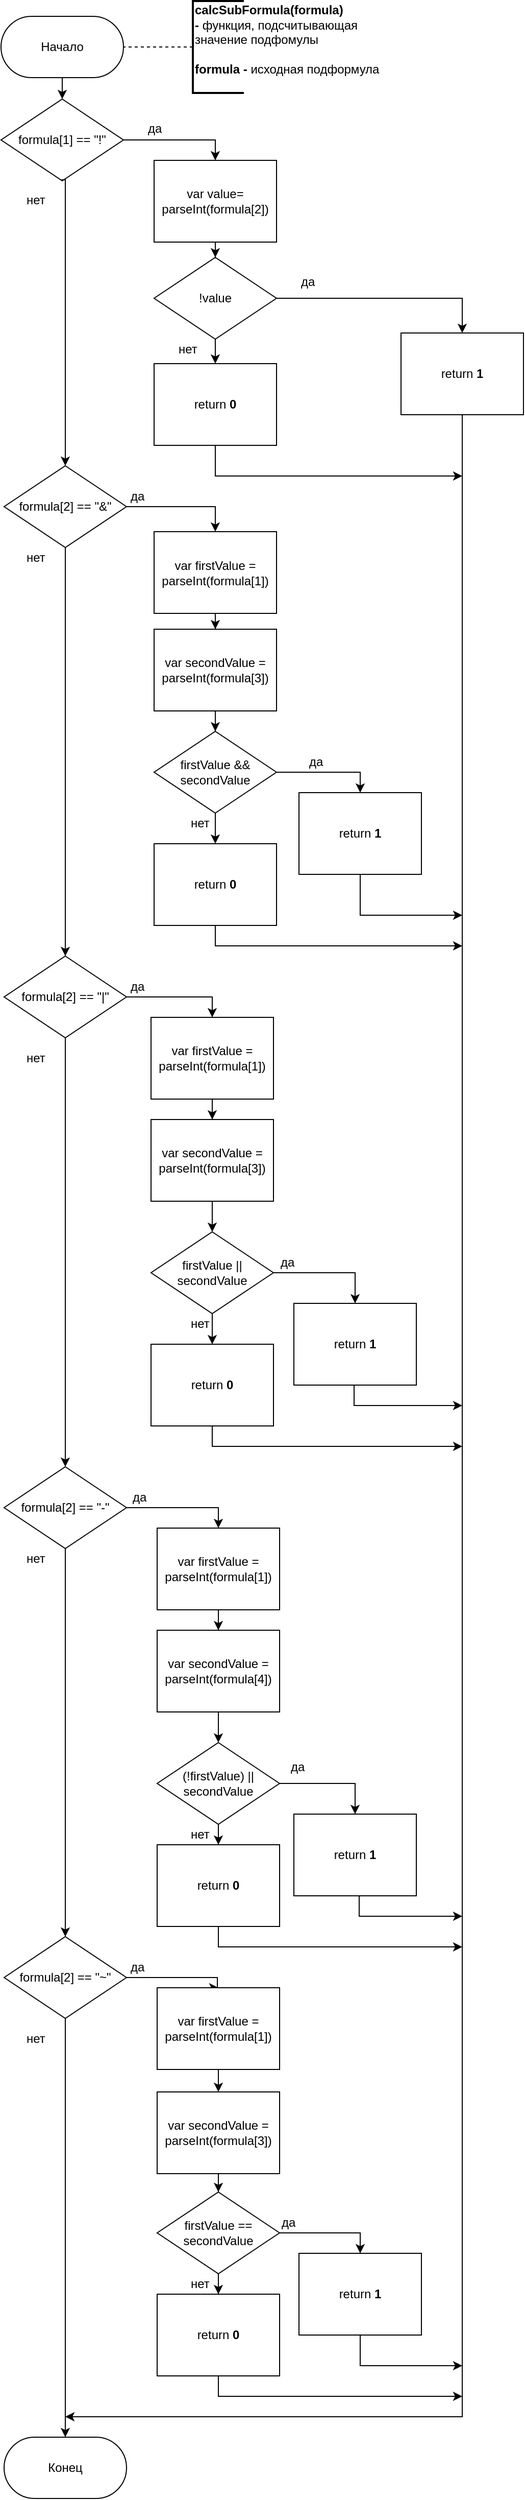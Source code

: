 <mxfile version="13.0.9" type="device"><diagram id="-vEc7tIeRJWILMC7tBCe" name="Страница 1"><mxGraphModel dx="1422" dy="762" grid="1" gridSize="10" guides="1" tooltips="1" connect="1" arrows="1" fold="1" page="1" pageScale="1" pageWidth="827" pageHeight="1169" math="0" shadow="0"><root><mxCell id="0"/><mxCell id="1" parent="0"/><mxCell id="Cz1goDCyNHfKxPdvrsYL-1" value="Начало&lt;br&gt;" style="whiteSpace=wrap;html=1;rounded=1;arcSize=50;align=center;verticalAlign=middle;container=1;recursiveResize=0;strokeWidth=1;autosize=1;spacing=4;treeFolding=1;resizeWidth=0;" parent="1" vertex="1"><mxGeometry x="248" y="40" width="120" height="60" as="geometry"/></mxCell><mxCell id="Cz1goDCyNHfKxPdvrsYL-6" value="" style="edgeStyle=orthogonalEdgeStyle;rounded=0;orthogonalLoop=1;jettySize=auto;html=1;" parent="1" source="Cz1goDCyNHfKxPdvrsYL-1" target="Cz1goDCyNHfKxPdvrsYL-5" edge="1"><mxGeometry relative="1" as="geometry"/></mxCell><mxCell id="Cz1goDCyNHfKxPdvrsYL-2" style="edgeStyle=orthogonalEdgeStyle;rounded=0;orthogonalLoop=1;jettySize=auto;html=1;exitX=0;exitY=0.5;exitDx=0;exitDy=0;exitPerimeter=0;entryX=1;entryY=0.5;entryDx=0;entryDy=0;strokeColor=none;" parent="1" source="Cz1goDCyNHfKxPdvrsYL-4" target="Cz1goDCyNHfKxPdvrsYL-1" edge="1"><mxGeometry relative="1" as="geometry"/></mxCell><mxCell id="Cz1goDCyNHfKxPdvrsYL-3" style="edgeStyle=orthogonalEdgeStyle;rounded=0;orthogonalLoop=1;jettySize=auto;html=1;endArrow=none;endFill=0;strokeWidth=1;dashed=1;" parent="1" source="Cz1goDCyNHfKxPdvrsYL-4" target="Cz1goDCyNHfKxPdvrsYL-1" edge="1"><mxGeometry relative="1" as="geometry"/></mxCell><mxCell id="Cz1goDCyNHfKxPdvrsYL-4" value="&lt;b&gt;calcSubFormula&lt;/b&gt;&lt;b&gt;(formula&lt;/b&gt;&lt;b&gt;)&lt;/b&gt;&lt;b&gt;&lt;br&gt;&lt;/b&gt;&lt;div&gt;&lt;b&gt;- &lt;/b&gt;функция, подсчитывающая&lt;br&gt;&lt;/div&gt;&lt;div&gt;значение подфомулы&lt;/div&gt;&lt;div&gt;&lt;br&gt;&lt;/div&gt;&lt;b&gt;formula&amp;nbsp;&lt;/b&gt;&lt;b&gt;- &lt;/b&gt;&lt;span&gt;исходная подформула&lt;/span&gt;&lt;b&gt;&lt;br&gt;&lt;/b&gt;&lt;div&gt;&lt;br&gt;&lt;/div&gt;" style="strokeWidth=2;html=1;shape=mxgraph.flowchart.annotation_1;align=left;pointerEvents=1" parent="1" vertex="1"><mxGeometry x="436" y="25" width="50" height="90" as="geometry"/></mxCell><mxCell id="Cz1goDCyNHfKxPdvrsYL-9" style="edgeStyle=orthogonalEdgeStyle;rounded=0;orthogonalLoop=1;jettySize=auto;html=1;entryX=0.5;entryY=0;entryDx=0;entryDy=0;" parent="1" source="Cz1goDCyNHfKxPdvrsYL-5" target="Cz1goDCyNHfKxPdvrsYL-7" edge="1"><mxGeometry relative="1" as="geometry"/></mxCell><mxCell id="Cz1goDCyNHfKxPdvrsYL-5" value="formula[1] == &quot;!&quot;" style="strokeWidth=1;html=1;shape=mxgraph.flowchart.decision;whiteSpace=wrap;" parent="1" vertex="1"><mxGeometry x="248" y="121" width="120" height="80" as="geometry"/></mxCell><mxCell id="Cz1goDCyNHfKxPdvrsYL-12" value="" style="edgeStyle=orthogonalEdgeStyle;rounded=0;orthogonalLoop=1;jettySize=auto;html=1;" parent="1" source="Cz1goDCyNHfKxPdvrsYL-7" target="Cz1goDCyNHfKxPdvrsYL-11" edge="1"><mxGeometry relative="1" as="geometry"/></mxCell><mxCell id="Cz1goDCyNHfKxPdvrsYL-7" value="var value= parseInt(formula[2])" style="rounded=0;whiteSpace=wrap;html=1;strokeWidth=1;" parent="1" vertex="1"><mxGeometry x="398" y="181" width="120" height="80" as="geometry"/></mxCell><mxCell id="Cz1goDCyNHfKxPdvrsYL-10" value="да" style="text;html=1;resizable=0;points=[];autosize=1;align=left;verticalAlign=top;spacingTop=-4;" parent="1" vertex="1"><mxGeometry x="390" y="140" width="30" height="20" as="geometry"/></mxCell><mxCell id="Cz1goDCyNHfKxPdvrsYL-14" style="edgeStyle=orthogonalEdgeStyle;rounded=0;orthogonalLoop=1;jettySize=auto;html=1;entryX=0.5;entryY=0;entryDx=0;entryDy=0;" parent="1" source="Cz1goDCyNHfKxPdvrsYL-11" edge="1" target="Cz1goDCyNHfKxPdvrsYL-93"><mxGeometry relative="1" as="geometry"><mxPoint x="598.571" y="409.714" as="targetPoint"/><Array as="points"><mxPoint x="700" y="316"/></Array></mxGeometry></mxCell><mxCell id="gzBwsCqHYQtSwq8RqWvp-2" style="edgeStyle=orthogonalEdgeStyle;rounded=0;orthogonalLoop=1;jettySize=auto;html=1;" edge="1" parent="1" source="Cz1goDCyNHfKxPdvrsYL-11" target="N2y39G3-LpI1Nm5CMnIv-1"><mxGeometry relative="1" as="geometry"/></mxCell><mxCell id="Cz1goDCyNHfKxPdvrsYL-11" value="!value" style="strokeWidth=1;html=1;shape=mxgraph.flowchart.decision;whiteSpace=wrap;" parent="1" vertex="1"><mxGeometry x="398" y="276" width="120" height="80" as="geometry"/></mxCell><mxCell id="Cz1goDCyNHfKxPdvrsYL-15" value="да" style="text;html=1;resizable=0;points=[];autosize=1;align=left;verticalAlign=top;spacingTop=-4;" parent="1" vertex="1"><mxGeometry x="540" y="290" width="30" height="20" as="geometry"/></mxCell><mxCell id="Cz1goDCyNHfKxPdvrsYL-23" style="edgeStyle=orthogonalEdgeStyle;rounded=0;orthogonalLoop=1;jettySize=auto;html=1;entryX=0.5;entryY=0;entryDx=0;entryDy=0;" parent="1" source="Cz1goDCyNHfKxPdvrsYL-16" target="Cz1goDCyNHfKxPdvrsYL-21" edge="1"><mxGeometry relative="1" as="geometry"/></mxCell><mxCell id="gzBwsCqHYQtSwq8RqWvp-3" style="edgeStyle=orthogonalEdgeStyle;rounded=0;orthogonalLoop=1;jettySize=auto;html=1;" edge="1" parent="1" source="Cz1goDCyNHfKxPdvrsYL-16" target="Cz1goDCyNHfKxPdvrsYL-36"><mxGeometry relative="1" as="geometry"/></mxCell><mxCell id="Cz1goDCyNHfKxPdvrsYL-16" value="formula[2] == &quot;&amp;amp;&quot;" style="strokeWidth=1;html=1;shape=mxgraph.flowchart.decision;whiteSpace=wrap;" parent="1" vertex="1"><mxGeometry x="251" y="480" width="120" height="80" as="geometry"/></mxCell><mxCell id="Cz1goDCyNHfKxPdvrsYL-18" value="нет" style="text;html=1;resizable=0;points=[];autosize=1;align=left;verticalAlign=top;spacingTop=-4;" parent="1" vertex="1"><mxGeometry x="271" y="210" width="30" height="20" as="geometry"/></mxCell><mxCell id="Cz1goDCyNHfKxPdvrsYL-20" value="нет" style="text;html=1;resizable=0;points=[];autosize=1;align=left;verticalAlign=top;spacingTop=-4;" parent="1" vertex="1"><mxGeometry x="420" y="356" width="30" height="20" as="geometry"/></mxCell><mxCell id="Cz1goDCyNHfKxPdvrsYL-27" value="" style="edgeStyle=orthogonalEdgeStyle;rounded=0;orthogonalLoop=1;jettySize=auto;html=1;" parent="1" source="Cz1goDCyNHfKxPdvrsYL-21" target="Cz1goDCyNHfKxPdvrsYL-26" edge="1"><mxGeometry relative="1" as="geometry"/></mxCell><mxCell id="Cz1goDCyNHfKxPdvrsYL-21" value="var firstValue = parseInt(formula[1])" style="rounded=0;whiteSpace=wrap;html=1;strokeWidth=1;" parent="1" vertex="1"><mxGeometry x="398" y="544.5" width="120" height="80" as="geometry"/></mxCell><mxCell id="Cz1goDCyNHfKxPdvrsYL-24" value="да" style="text;html=1;resizable=0;points=[];autosize=1;align=left;verticalAlign=top;spacingTop=-4;" parent="1" vertex="1"><mxGeometry x="373" y="500" width="30" height="20" as="geometry"/></mxCell><mxCell id="Cz1goDCyNHfKxPdvrsYL-30" value="" style="edgeStyle=orthogonalEdgeStyle;rounded=0;orthogonalLoop=1;jettySize=auto;html=1;" parent="1" source="Cz1goDCyNHfKxPdvrsYL-26" target="Cz1goDCyNHfKxPdvrsYL-29" edge="1"><mxGeometry relative="1" as="geometry"/></mxCell><mxCell id="Cz1goDCyNHfKxPdvrsYL-26" value="var secondValue = parseInt(formula[3])" style="rounded=0;whiteSpace=wrap;html=1;strokeWidth=1;" parent="1" vertex="1"><mxGeometry x="398" y="640" width="120" height="80" as="geometry"/></mxCell><mxCell id="Cz1goDCyNHfKxPdvrsYL-34" style="edgeStyle=orthogonalEdgeStyle;rounded=0;orthogonalLoop=1;jettySize=auto;html=1;exitX=1;exitY=0.5;exitDx=0;exitDy=0;exitPerimeter=0;entryX=0.5;entryY=0;entryDx=0;entryDy=0;" parent="1" source="Cz1goDCyNHfKxPdvrsYL-29" edge="1" target="Cz1goDCyNHfKxPdvrsYL-99"><mxGeometry relative="1" as="geometry"><mxPoint x="595" y="1210" as="targetPoint"/><Array as="points"><mxPoint x="600" y="780"/></Array></mxGeometry></mxCell><mxCell id="Cz1goDCyNHfKxPdvrsYL-37" style="edgeStyle=orthogonalEdgeStyle;rounded=0;orthogonalLoop=1;jettySize=auto;html=1;entryX=0.5;entryY=0;entryDx=0;entryDy=0;" parent="1" source="Cz1goDCyNHfKxPdvrsYL-29" target="N2y39G3-LpI1Nm5CMnIv-3" edge="1"><mxGeometry relative="1" as="geometry"><mxPoint x="288" y="1220" as="targetPoint"/></mxGeometry></mxCell><mxCell id="Cz1goDCyNHfKxPdvrsYL-29" value="firstValue &amp;amp;&amp;amp; secondValue" style="strokeWidth=1;html=1;shape=mxgraph.flowchart.decision;whiteSpace=wrap;flipV=1;" parent="1" vertex="1"><mxGeometry x="398" y="740" width="120" height="80" as="geometry"/></mxCell><mxCell id="Cz1goDCyNHfKxPdvrsYL-35" value="да" style="text;html=1;resizable=0;points=[];autosize=1;align=left;verticalAlign=top;spacingTop=-4;" parent="1" vertex="1"><mxGeometry x="548" y="760" width="30" height="20" as="geometry"/></mxCell><mxCell id="Cz1goDCyNHfKxPdvrsYL-44" style="edgeStyle=orthogonalEdgeStyle;rounded=0;orthogonalLoop=1;jettySize=auto;html=1;entryX=0.5;entryY=0;entryDx=0;entryDy=0;" parent="1" source="Cz1goDCyNHfKxPdvrsYL-36" target="Cz1goDCyNHfKxPdvrsYL-42" edge="1"><mxGeometry relative="1" as="geometry"/></mxCell><mxCell id="gzBwsCqHYQtSwq8RqWvp-10" style="edgeStyle=orthogonalEdgeStyle;rounded=0;orthogonalLoop=1;jettySize=auto;html=1;" edge="1" parent="1" source="Cz1goDCyNHfKxPdvrsYL-36" target="Cz1goDCyNHfKxPdvrsYL-51"><mxGeometry relative="1" as="geometry"/></mxCell><mxCell id="Cz1goDCyNHfKxPdvrsYL-36" value="formula[2] == &quot;|&quot;" style="strokeWidth=1;html=1;shape=mxgraph.flowchart.decision;whiteSpace=wrap;" parent="1" vertex="1"><mxGeometry x="251" y="960" width="120" height="80" as="geometry"/></mxCell><mxCell id="Cz1goDCyNHfKxPdvrsYL-38" value="нет" style="text;html=1;resizable=0;points=[];autosize=1;align=left;verticalAlign=top;spacingTop=-4;" parent="1" vertex="1"><mxGeometry x="432" y="820" width="30" height="20" as="geometry"/></mxCell><mxCell id="Cz1goDCyNHfKxPdvrsYL-40" value="нет" style="text;html=1;resizable=0;points=[];autosize=1;align=left;verticalAlign=top;spacingTop=-4;" parent="1" vertex="1"><mxGeometry x="271" y="560" width="30" height="20" as="geometry"/></mxCell><mxCell id="Cz1goDCyNHfKxPdvrsYL-41" value="" style="edgeStyle=orthogonalEdgeStyle;rounded=0;orthogonalLoop=1;jettySize=auto;html=1;" parent="1" source="Cz1goDCyNHfKxPdvrsYL-42" target="Cz1goDCyNHfKxPdvrsYL-43" edge="1"><mxGeometry relative="1" as="geometry"/></mxCell><mxCell id="Cz1goDCyNHfKxPdvrsYL-42" value="var firstValue = parseInt(formula[1])" style="rounded=0;whiteSpace=wrap;html=1;strokeWidth=1;" parent="1" vertex="1"><mxGeometry x="395" y="1020" width="120" height="80" as="geometry"/></mxCell><mxCell id="Cz1goDCyNHfKxPdvrsYL-47" value="" style="edgeStyle=orthogonalEdgeStyle;rounded=0;orthogonalLoop=1;jettySize=auto;html=1;" parent="1" source="Cz1goDCyNHfKxPdvrsYL-43" target="Cz1goDCyNHfKxPdvrsYL-46" edge="1"><mxGeometry relative="1" as="geometry"/></mxCell><mxCell id="Cz1goDCyNHfKxPdvrsYL-43" value="var secondValue = parseInt(formula[3])" style="rounded=0;whiteSpace=wrap;html=1;strokeWidth=1;" parent="1" vertex="1"><mxGeometry x="395" y="1120" width="120" height="80" as="geometry"/></mxCell><mxCell id="Cz1goDCyNHfKxPdvrsYL-45" value="да" style="text;html=1;resizable=0;points=[];autosize=1;align=left;verticalAlign=top;spacingTop=-4;" parent="1" vertex="1"><mxGeometry x="373" y="980" width="30" height="20" as="geometry"/></mxCell><mxCell id="Cz1goDCyNHfKxPdvrsYL-49" style="edgeStyle=orthogonalEdgeStyle;rounded=0;orthogonalLoop=1;jettySize=auto;html=1;" parent="1" source="Cz1goDCyNHfKxPdvrsYL-46" edge="1" target="Cz1goDCyNHfKxPdvrsYL-100"><mxGeometry relative="1" as="geometry"><mxPoint x="595" y="1300" as="targetPoint"/><Array as="points"><mxPoint x="595" y="1270"/></Array></mxGeometry></mxCell><mxCell id="gzBwsCqHYQtSwq8RqWvp-7" style="edgeStyle=orthogonalEdgeStyle;rounded=0;orthogonalLoop=1;jettySize=auto;html=1;" edge="1" parent="1" source="Cz1goDCyNHfKxPdvrsYL-46" target="N2y39G3-LpI1Nm5CMnIv-5"><mxGeometry relative="1" as="geometry"/></mxCell><mxCell id="Cz1goDCyNHfKxPdvrsYL-46" value="firstValue || &lt;br&gt;secondValue" style="strokeWidth=1;html=1;shape=mxgraph.flowchart.decision;whiteSpace=wrap;" parent="1" vertex="1"><mxGeometry x="395" y="1230" width="120" height="80" as="geometry"/></mxCell><mxCell id="Cz1goDCyNHfKxPdvrsYL-50" value="да" style="text;html=1;resizable=0;points=[];autosize=1;align=left;verticalAlign=top;spacingTop=-4;" parent="1" vertex="1"><mxGeometry x="520" y="1250" width="30" height="20" as="geometry"/></mxCell><mxCell id="Cz1goDCyNHfKxPdvrsYL-59" style="edgeStyle=orthogonalEdgeStyle;rounded=0;orthogonalLoop=1;jettySize=auto;html=1;entryX=0.5;entryY=0;entryDx=0;entryDy=0;exitX=1;exitY=0.5;exitDx=0;exitDy=0;exitPerimeter=0;" parent="1" source="Cz1goDCyNHfKxPdvrsYL-51" target="Cz1goDCyNHfKxPdvrsYL-57" edge="1"><mxGeometry relative="1" as="geometry"><Array as="points"><mxPoint x="461" y="1500"/></Array></mxGeometry></mxCell><mxCell id="gzBwsCqHYQtSwq8RqWvp-12" style="edgeStyle=orthogonalEdgeStyle;rounded=0;orthogonalLoop=1;jettySize=auto;html=1;" edge="1" parent="1" source="Cz1goDCyNHfKxPdvrsYL-51" target="Cz1goDCyNHfKxPdvrsYL-66"><mxGeometry relative="1" as="geometry"/></mxCell><mxCell id="Cz1goDCyNHfKxPdvrsYL-51" value="formula[2] == &quot;-&quot;" style="strokeWidth=1;html=1;shape=mxgraph.flowchart.decision;whiteSpace=wrap;" parent="1" vertex="1"><mxGeometry x="251" y="1460" width="120" height="80" as="geometry"/></mxCell><mxCell id="Cz1goDCyNHfKxPdvrsYL-54" value="нет" style="text;html=1;resizable=0;points=[];autosize=1;align=left;verticalAlign=top;spacingTop=-4;" parent="1" vertex="1"><mxGeometry x="432" y="1310" width="30" height="20" as="geometry"/></mxCell><mxCell id="Cz1goDCyNHfKxPdvrsYL-55" value="нет" style="text;html=1;resizable=0;points=[];autosize=1;align=left;verticalAlign=top;spacingTop=-4;" parent="1" vertex="1"><mxGeometry x="271" y="1050" width="30" height="20" as="geometry"/></mxCell><mxCell id="Cz1goDCyNHfKxPdvrsYL-56" value="" style="edgeStyle=orthogonalEdgeStyle;rounded=0;orthogonalLoop=1;jettySize=auto;html=1;" parent="1" source="Cz1goDCyNHfKxPdvrsYL-57" target="Cz1goDCyNHfKxPdvrsYL-58" edge="1"><mxGeometry relative="1" as="geometry"/></mxCell><mxCell id="Cz1goDCyNHfKxPdvrsYL-57" value="var firstValue = parseInt(formula[1])" style="rounded=0;whiteSpace=wrap;html=1;strokeWidth=1;" parent="1" vertex="1"><mxGeometry x="401" y="1520" width="120" height="80" as="geometry"/></mxCell><mxCell id="Cz1goDCyNHfKxPdvrsYL-62" value="" style="edgeStyle=orthogonalEdgeStyle;rounded=0;orthogonalLoop=1;jettySize=auto;html=1;" parent="1" source="Cz1goDCyNHfKxPdvrsYL-58" target="Cz1goDCyNHfKxPdvrsYL-61" edge="1"><mxGeometry relative="1" as="geometry"/></mxCell><mxCell id="Cz1goDCyNHfKxPdvrsYL-58" value="var secondValue = parseInt(formula[4])" style="rounded=0;whiteSpace=wrap;html=1;strokeWidth=1;" parent="1" vertex="1"><mxGeometry x="401" y="1620" width="120" height="80" as="geometry"/></mxCell><mxCell id="Cz1goDCyNHfKxPdvrsYL-60" value="да" style="text;html=1;resizable=0;points=[];autosize=1;align=left;verticalAlign=top;spacingTop=-4;" parent="1" vertex="1"><mxGeometry x="375" y="1480" width="30" height="20" as="geometry"/></mxCell><mxCell id="Cz1goDCyNHfKxPdvrsYL-64" style="edgeStyle=orthogonalEdgeStyle;rounded=0;orthogonalLoop=1;jettySize=auto;html=1;exitX=1;exitY=0.5;exitDx=0;exitDy=0;exitPerimeter=0;entryX=0.5;entryY=0;entryDx=0;entryDy=0;" parent="1" source="Cz1goDCyNHfKxPdvrsYL-61" edge="1" target="Cz1goDCyNHfKxPdvrsYL-104"><mxGeometry relative="1" as="geometry"><mxPoint x="605" y="1980" as="targetPoint"/><Array as="points"><mxPoint x="595" y="1770"/></Array></mxGeometry></mxCell><mxCell id="gzBwsCqHYQtSwq8RqWvp-11" style="edgeStyle=orthogonalEdgeStyle;rounded=0;orthogonalLoop=1;jettySize=auto;html=1;" edge="1" parent="1" source="Cz1goDCyNHfKxPdvrsYL-61" target="N2y39G3-LpI1Nm5CMnIv-7"><mxGeometry relative="1" as="geometry"/></mxCell><mxCell id="Cz1goDCyNHfKxPdvrsYL-61" value="(!firstValue) || secondValue" style="strokeWidth=1;html=1;shape=mxgraph.flowchart.decision;whiteSpace=wrap;" parent="1" vertex="1"><mxGeometry x="401" y="1730" width="120" height="80" as="geometry"/></mxCell><mxCell id="Cz1goDCyNHfKxPdvrsYL-65" value="да" style="text;html=1;resizable=0;points=[];autosize=1;align=left;verticalAlign=top;spacingTop=-4;" parent="1" vertex="1"><mxGeometry x="530" y="1744" width="30" height="20" as="geometry"/></mxCell><mxCell id="Cz1goDCyNHfKxPdvrsYL-74" style="edgeStyle=orthogonalEdgeStyle;rounded=0;orthogonalLoop=1;jettySize=auto;html=1;exitX=1;exitY=0.5;exitDx=0;exitDy=0;exitPerimeter=0;entryX=0.5;entryY=0;entryDx=0;entryDy=0;" parent="1" source="Cz1goDCyNHfKxPdvrsYL-66" edge="1" target="Cz1goDCyNHfKxPdvrsYL-72"><mxGeometry relative="1" as="geometry"><mxPoint x="396.207" y="2123.845" as="sourcePoint"/><mxPoint x="465.862" y="2163.845" as="targetPoint"/><Array as="points"><mxPoint x="460" y="1960"/></Array></mxGeometry></mxCell><mxCell id="gzBwsCqHYQtSwq8RqWvp-20" style="edgeStyle=orthogonalEdgeStyle;rounded=0;orthogonalLoop=1;jettySize=auto;html=1;" edge="1" parent="1" source="Cz1goDCyNHfKxPdvrsYL-66" target="Cz1goDCyNHfKxPdvrsYL-114"><mxGeometry relative="1" as="geometry"/></mxCell><mxCell id="Cz1goDCyNHfKxPdvrsYL-66" value="formula[2] == &quot;~&quot;" style="strokeWidth=1;html=1;shape=mxgraph.flowchart.decision;whiteSpace=wrap;" parent="1" vertex="1"><mxGeometry x="251" y="1920" width="120" height="80" as="geometry"/></mxCell><mxCell id="Cz1goDCyNHfKxPdvrsYL-69" value="нет" style="text;html=1;resizable=0;points=[];autosize=1;align=left;verticalAlign=top;spacingTop=-4;" parent="1" vertex="1"><mxGeometry x="432" y="1810" width="30" height="20" as="geometry"/></mxCell><mxCell id="Cz1goDCyNHfKxPdvrsYL-70" value="нет" style="text;html=1;resizable=0;points=[];autosize=1;align=left;verticalAlign=top;spacingTop=-4;" parent="1" vertex="1"><mxGeometry x="271" y="1540" width="30" height="20" as="geometry"/></mxCell><mxCell id="gzBwsCqHYQtSwq8RqWvp-14" style="edgeStyle=orthogonalEdgeStyle;rounded=0;orthogonalLoop=1;jettySize=auto;html=1;" edge="1" parent="1" source="Cz1goDCyNHfKxPdvrsYL-72" target="Cz1goDCyNHfKxPdvrsYL-73"><mxGeometry relative="1" as="geometry"/></mxCell><mxCell id="Cz1goDCyNHfKxPdvrsYL-72" value="var firstValue = parseInt(formula[1])" style="rounded=0;whiteSpace=wrap;html=1;strokeWidth=1;" parent="1" vertex="1"><mxGeometry x="401" y="1970" width="120" height="80" as="geometry"/></mxCell><mxCell id="Cz1goDCyNHfKxPdvrsYL-84" value="" style="edgeStyle=orthogonalEdgeStyle;rounded=0;orthogonalLoop=1;jettySize=auto;html=1;" parent="1" source="Cz1goDCyNHfKxPdvrsYL-73" target="Cz1goDCyNHfKxPdvrsYL-80" edge="1"><mxGeometry relative="1" as="geometry"/></mxCell><mxCell id="Cz1goDCyNHfKxPdvrsYL-73" value="var secondValue = parseInt(formula[3])" style="rounded=0;whiteSpace=wrap;html=1;strokeWidth=1;" parent="1" vertex="1"><mxGeometry x="401" y="2072" width="120" height="80" as="geometry"/></mxCell><mxCell id="Cz1goDCyNHfKxPdvrsYL-75" value="да" style="text;html=1;resizable=0;points=[];autosize=1;align=left;verticalAlign=top;spacingTop=-4;" parent="1" vertex="1"><mxGeometry x="373" y="1940" width="30" height="20" as="geometry"/></mxCell><mxCell id="Cz1goDCyNHfKxPdvrsYL-78" style="edgeStyle=orthogonalEdgeStyle;rounded=0;orthogonalLoop=1;jettySize=auto;html=1;entryX=0.5;entryY=0;entryDx=0;entryDy=0;exitX=1;exitY=0.5;exitDx=0;exitDy=0;exitPerimeter=0;" parent="1" source="Cz1goDCyNHfKxPdvrsYL-80" edge="1" target="Cz1goDCyNHfKxPdvrsYL-105"><mxGeometry relative="1" as="geometry"><Array as="points"><mxPoint x="600" y="2210"/></Array><mxPoint x="603.333" y="2402.333" as="targetPoint"/></mxGeometry></mxCell><mxCell id="gzBwsCqHYQtSwq8RqWvp-17" style="edgeStyle=orthogonalEdgeStyle;rounded=0;orthogonalLoop=1;jettySize=auto;html=1;" edge="1" parent="1" source="Cz1goDCyNHfKxPdvrsYL-80" target="Cz1goDCyNHfKxPdvrsYL-106"><mxGeometry relative="1" as="geometry"/></mxCell><mxCell id="Cz1goDCyNHfKxPdvrsYL-80" value="&lt;span&gt;firstValue == secondValue&lt;/span&gt;" style="strokeWidth=1;html=1;shape=mxgraph.flowchart.decision;whiteSpace=wrap;" parent="1" vertex="1"><mxGeometry x="401" y="2170" width="120" height="80" as="geometry"/></mxCell><mxCell id="Cz1goDCyNHfKxPdvrsYL-82" value="да" style="text;html=1;resizable=0;points=[];autosize=1;align=left;verticalAlign=top;spacingTop=-4;" parent="1" vertex="1"><mxGeometry x="521" y="2190" width="30" height="20" as="geometry"/></mxCell><mxCell id="Cz1goDCyNHfKxPdvrsYL-83" value="нет" style="text;html=1;resizable=0;points=[];autosize=1;align=left;verticalAlign=top;spacingTop=-4;" parent="1" vertex="1"><mxGeometry x="432" y="2250" width="30" height="20" as="geometry"/></mxCell><mxCell id="Cz1goDCyNHfKxPdvrsYL-90" style="edgeStyle=orthogonalEdgeStyle;rounded=0;orthogonalLoop=1;jettySize=auto;html=1;entryX=0.5;entryY=0;entryDx=0;entryDy=0;entryPerimeter=0;exitX=0.5;exitY=1;exitDx=0;exitDy=0;exitPerimeter=0;" parent="1" target="Cz1goDCyNHfKxPdvrsYL-16" edge="1" source="Cz1goDCyNHfKxPdvrsYL-5"><mxGeometry relative="1" as="geometry"><Array as="points"><mxPoint x="308" y="200"/><mxPoint x="311" y="200"/></Array><mxPoint x="250" y="200" as="sourcePoint"/></mxGeometry></mxCell><mxCell id="Cz1goDCyNHfKxPdvrsYL-116" style="edgeStyle=orthogonalEdgeStyle;rounded=0;orthogonalLoop=1;jettySize=auto;html=1;exitX=0.5;exitY=1;exitDx=0;exitDy=0;" parent="1" source="Cz1goDCyNHfKxPdvrsYL-93" edge="1"><mxGeometry relative="1" as="geometry"><mxPoint x="311" y="2390" as="targetPoint"/><Array as="points"><mxPoint x="700" y="2390"/></Array></mxGeometry></mxCell><mxCell id="Cz1goDCyNHfKxPdvrsYL-93" value="return &lt;b&gt;1&lt;/b&gt;" style="rounded=0;whiteSpace=wrap;html=1;strokeWidth=1;" parent="1" vertex="1"><mxGeometry x="640" y="350" width="120" height="80" as="geometry"/></mxCell><mxCell id="Cz1goDCyNHfKxPdvrsYL-118" style="edgeStyle=orthogonalEdgeStyle;rounded=0;orthogonalLoop=1;jettySize=auto;html=1;exitX=0.5;exitY=1;exitDx=0;exitDy=0;" parent="1" source="Cz1goDCyNHfKxPdvrsYL-99" edge="1"><mxGeometry relative="1" as="geometry"><mxPoint x="700" y="920" as="targetPoint"/><Array as="points"><mxPoint x="600" y="920"/></Array></mxGeometry></mxCell><mxCell id="Cz1goDCyNHfKxPdvrsYL-99" value="return &lt;b&gt;1&lt;/b&gt;" style="rounded=0;whiteSpace=wrap;html=1;strokeWidth=1;" parent="1" vertex="1"><mxGeometry x="540" y="800" width="120" height="80" as="geometry"/></mxCell><mxCell id="Cz1goDCyNHfKxPdvrsYL-119" style="edgeStyle=orthogonalEdgeStyle;rounded=0;orthogonalLoop=1;jettySize=auto;html=1;" parent="1" source="Cz1goDCyNHfKxPdvrsYL-100" edge="1"><mxGeometry relative="1" as="geometry"><mxPoint x="700" y="1400" as="targetPoint"/><Array as="points"><mxPoint x="594" y="1400"/></Array></mxGeometry></mxCell><mxCell id="Cz1goDCyNHfKxPdvrsYL-100" value="return &lt;b&gt;1&lt;/b&gt;" style="rounded=0;whiteSpace=wrap;html=1;strokeWidth=1;" parent="1" vertex="1"><mxGeometry x="535" y="1300" width="120" height="80" as="geometry"/></mxCell><mxCell id="Cz1goDCyNHfKxPdvrsYL-120" style="edgeStyle=orthogonalEdgeStyle;rounded=0;orthogonalLoop=1;jettySize=auto;html=1;" parent="1" source="Cz1goDCyNHfKxPdvrsYL-104" edge="1"><mxGeometry relative="1" as="geometry"><mxPoint x="700" y="1900" as="targetPoint"/><Array as="points"><mxPoint x="599" y="1900"/></Array></mxGeometry></mxCell><mxCell id="Cz1goDCyNHfKxPdvrsYL-104" value="return &lt;b&gt;1&lt;/b&gt;" style="rounded=0;whiteSpace=wrap;html=1;strokeWidth=1;" parent="1" vertex="1"><mxGeometry x="535" y="1800" width="120" height="80" as="geometry"/></mxCell><mxCell id="Cz1goDCyNHfKxPdvrsYL-105" value="return &lt;b&gt;1&lt;/b&gt;" style="rounded=0;whiteSpace=wrap;html=1;strokeWidth=1;" parent="1" vertex="1"><mxGeometry x="540" y="2230" width="120" height="80" as="geometry"/></mxCell><mxCell id="N2y39G3-LpI1Nm5CMnIv-12" style="edgeStyle=orthogonalEdgeStyle;rounded=0;orthogonalLoop=1;jettySize=auto;html=1;exitX=0.5;exitY=1;exitDx=0;exitDy=0;" parent="1" source="Cz1goDCyNHfKxPdvrsYL-106" edge="1"><mxGeometry relative="1" as="geometry"><mxPoint x="700" y="2370" as="targetPoint"/><Array as="points"><mxPoint x="461" y="2370"/><mxPoint x="700" y="2370"/></Array></mxGeometry></mxCell><mxCell id="Cz1goDCyNHfKxPdvrsYL-106" value="return &lt;b&gt;0&lt;/b&gt;" style="rounded=0;whiteSpace=wrap;html=1;strokeWidth=1;" parent="1" vertex="1"><mxGeometry x="401" y="2270" width="120" height="80" as="geometry"/></mxCell><mxCell id="Cz1goDCyNHfKxPdvrsYL-108" value="нет" style="text;html=1;resizable=0;points=[];autosize=1;align=left;verticalAlign=top;spacingTop=-4;" parent="1" vertex="1"><mxGeometry x="271" y="2010" width="30" height="20" as="geometry"/></mxCell><mxCell id="Cz1goDCyNHfKxPdvrsYL-114" value="Конец&lt;br&gt;" style="whiteSpace=wrap;html=1;rounded=1;arcSize=50;align=center;verticalAlign=middle;container=1;recursiveResize=0;strokeWidth=1;autosize=1;spacing=4;treeFolding=1;" parent="1" vertex="1"><mxGeometry x="251" y="2410" width="120" height="60" as="geometry"/></mxCell><mxCell id="N2y39G3-LpI1Nm5CMnIv-2" style="edgeStyle=orthogonalEdgeStyle;rounded=0;orthogonalLoop=1;jettySize=auto;html=1;exitX=0.5;exitY=1;exitDx=0;exitDy=0;" parent="1" source="N2y39G3-LpI1Nm5CMnIv-1" edge="1"><mxGeometry relative="1" as="geometry"><mxPoint x="700" y="490" as="targetPoint"/><Array as="points"><mxPoint x="458" y="490"/></Array></mxGeometry></mxCell><mxCell id="N2y39G3-LpI1Nm5CMnIv-1" value="return &lt;b&gt;0&lt;/b&gt;" style="rounded=0;whiteSpace=wrap;html=1;strokeWidth=1;" parent="1" vertex="1"><mxGeometry x="398" y="380" width="120" height="80" as="geometry"/></mxCell><mxCell id="N2y39G3-LpI1Nm5CMnIv-4" style="edgeStyle=orthogonalEdgeStyle;rounded=0;orthogonalLoop=1;jettySize=auto;html=1;" parent="1" source="N2y39G3-LpI1Nm5CMnIv-3" edge="1"><mxGeometry relative="1" as="geometry"><mxPoint x="700" y="950" as="targetPoint"/><Array as="points"><mxPoint x="458" y="950"/><mxPoint x="700" y="950"/></Array></mxGeometry></mxCell><mxCell id="N2y39G3-LpI1Nm5CMnIv-3" value="return &lt;b&gt;0&lt;/b&gt;" style="rounded=0;whiteSpace=wrap;html=1;strokeWidth=1;" parent="1" vertex="1"><mxGeometry x="398" y="850" width="120" height="80" as="geometry"/></mxCell><mxCell id="N2y39G3-LpI1Nm5CMnIv-5" value="return &lt;b&gt;0&lt;/b&gt;" style="rounded=0;whiteSpace=wrap;html=1;strokeWidth=1;" parent="1" vertex="1"><mxGeometry x="395" y="1340" width="120" height="80" as="geometry"/></mxCell><mxCell id="N2y39G3-LpI1Nm5CMnIv-8" style="edgeStyle=orthogonalEdgeStyle;rounded=0;orthogonalLoop=1;jettySize=auto;html=1;" parent="1" source="N2y39G3-LpI1Nm5CMnIv-7" edge="1"><mxGeometry relative="1" as="geometry"><mxPoint x="700" y="1930" as="targetPoint"/><Array as="points"><mxPoint x="461" y="1930"/><mxPoint x="700" y="1930"/></Array></mxGeometry></mxCell><mxCell id="N2y39G3-LpI1Nm5CMnIv-7" value="return &lt;b&gt;0&lt;/b&gt;" style="rounded=0;whiteSpace=wrap;html=1;strokeWidth=1;" parent="1" vertex="1"><mxGeometry x="401" y="1830" width="120" height="80" as="geometry"/></mxCell><mxCell id="gzBwsCqHYQtSwq8RqWvp-9" style="edgeStyle=orthogonalEdgeStyle;rounded=0;orthogonalLoop=1;jettySize=auto;html=1;exitX=0.5;exitY=1;exitDx=0;exitDy=0;" edge="1" parent="1" source="N2y39G3-LpI1Nm5CMnIv-5"><mxGeometry relative="1" as="geometry"><mxPoint x="700" y="1440" as="targetPoint"/><Array as="points"><mxPoint x="455" y="1440"/><mxPoint x="700" y="1440"/></Array><mxPoint x="604" y="1390" as="sourcePoint"/></mxGeometry></mxCell><mxCell id="gzBwsCqHYQtSwq8RqWvp-18" style="edgeStyle=orthogonalEdgeStyle;rounded=0;orthogonalLoop=1;jettySize=auto;html=1;exitX=0.5;exitY=1;exitDx=0;exitDy=0;" edge="1" parent="1" source="Cz1goDCyNHfKxPdvrsYL-105"><mxGeometry relative="1" as="geometry"><mxPoint x="700" y="2340" as="targetPoint"/><mxPoint x="471" y="2360" as="sourcePoint"/><Array as="points"><mxPoint x="600" y="2340"/><mxPoint x="700" y="2340"/></Array></mxGeometry></mxCell></root></mxGraphModel></diagram></mxfile>